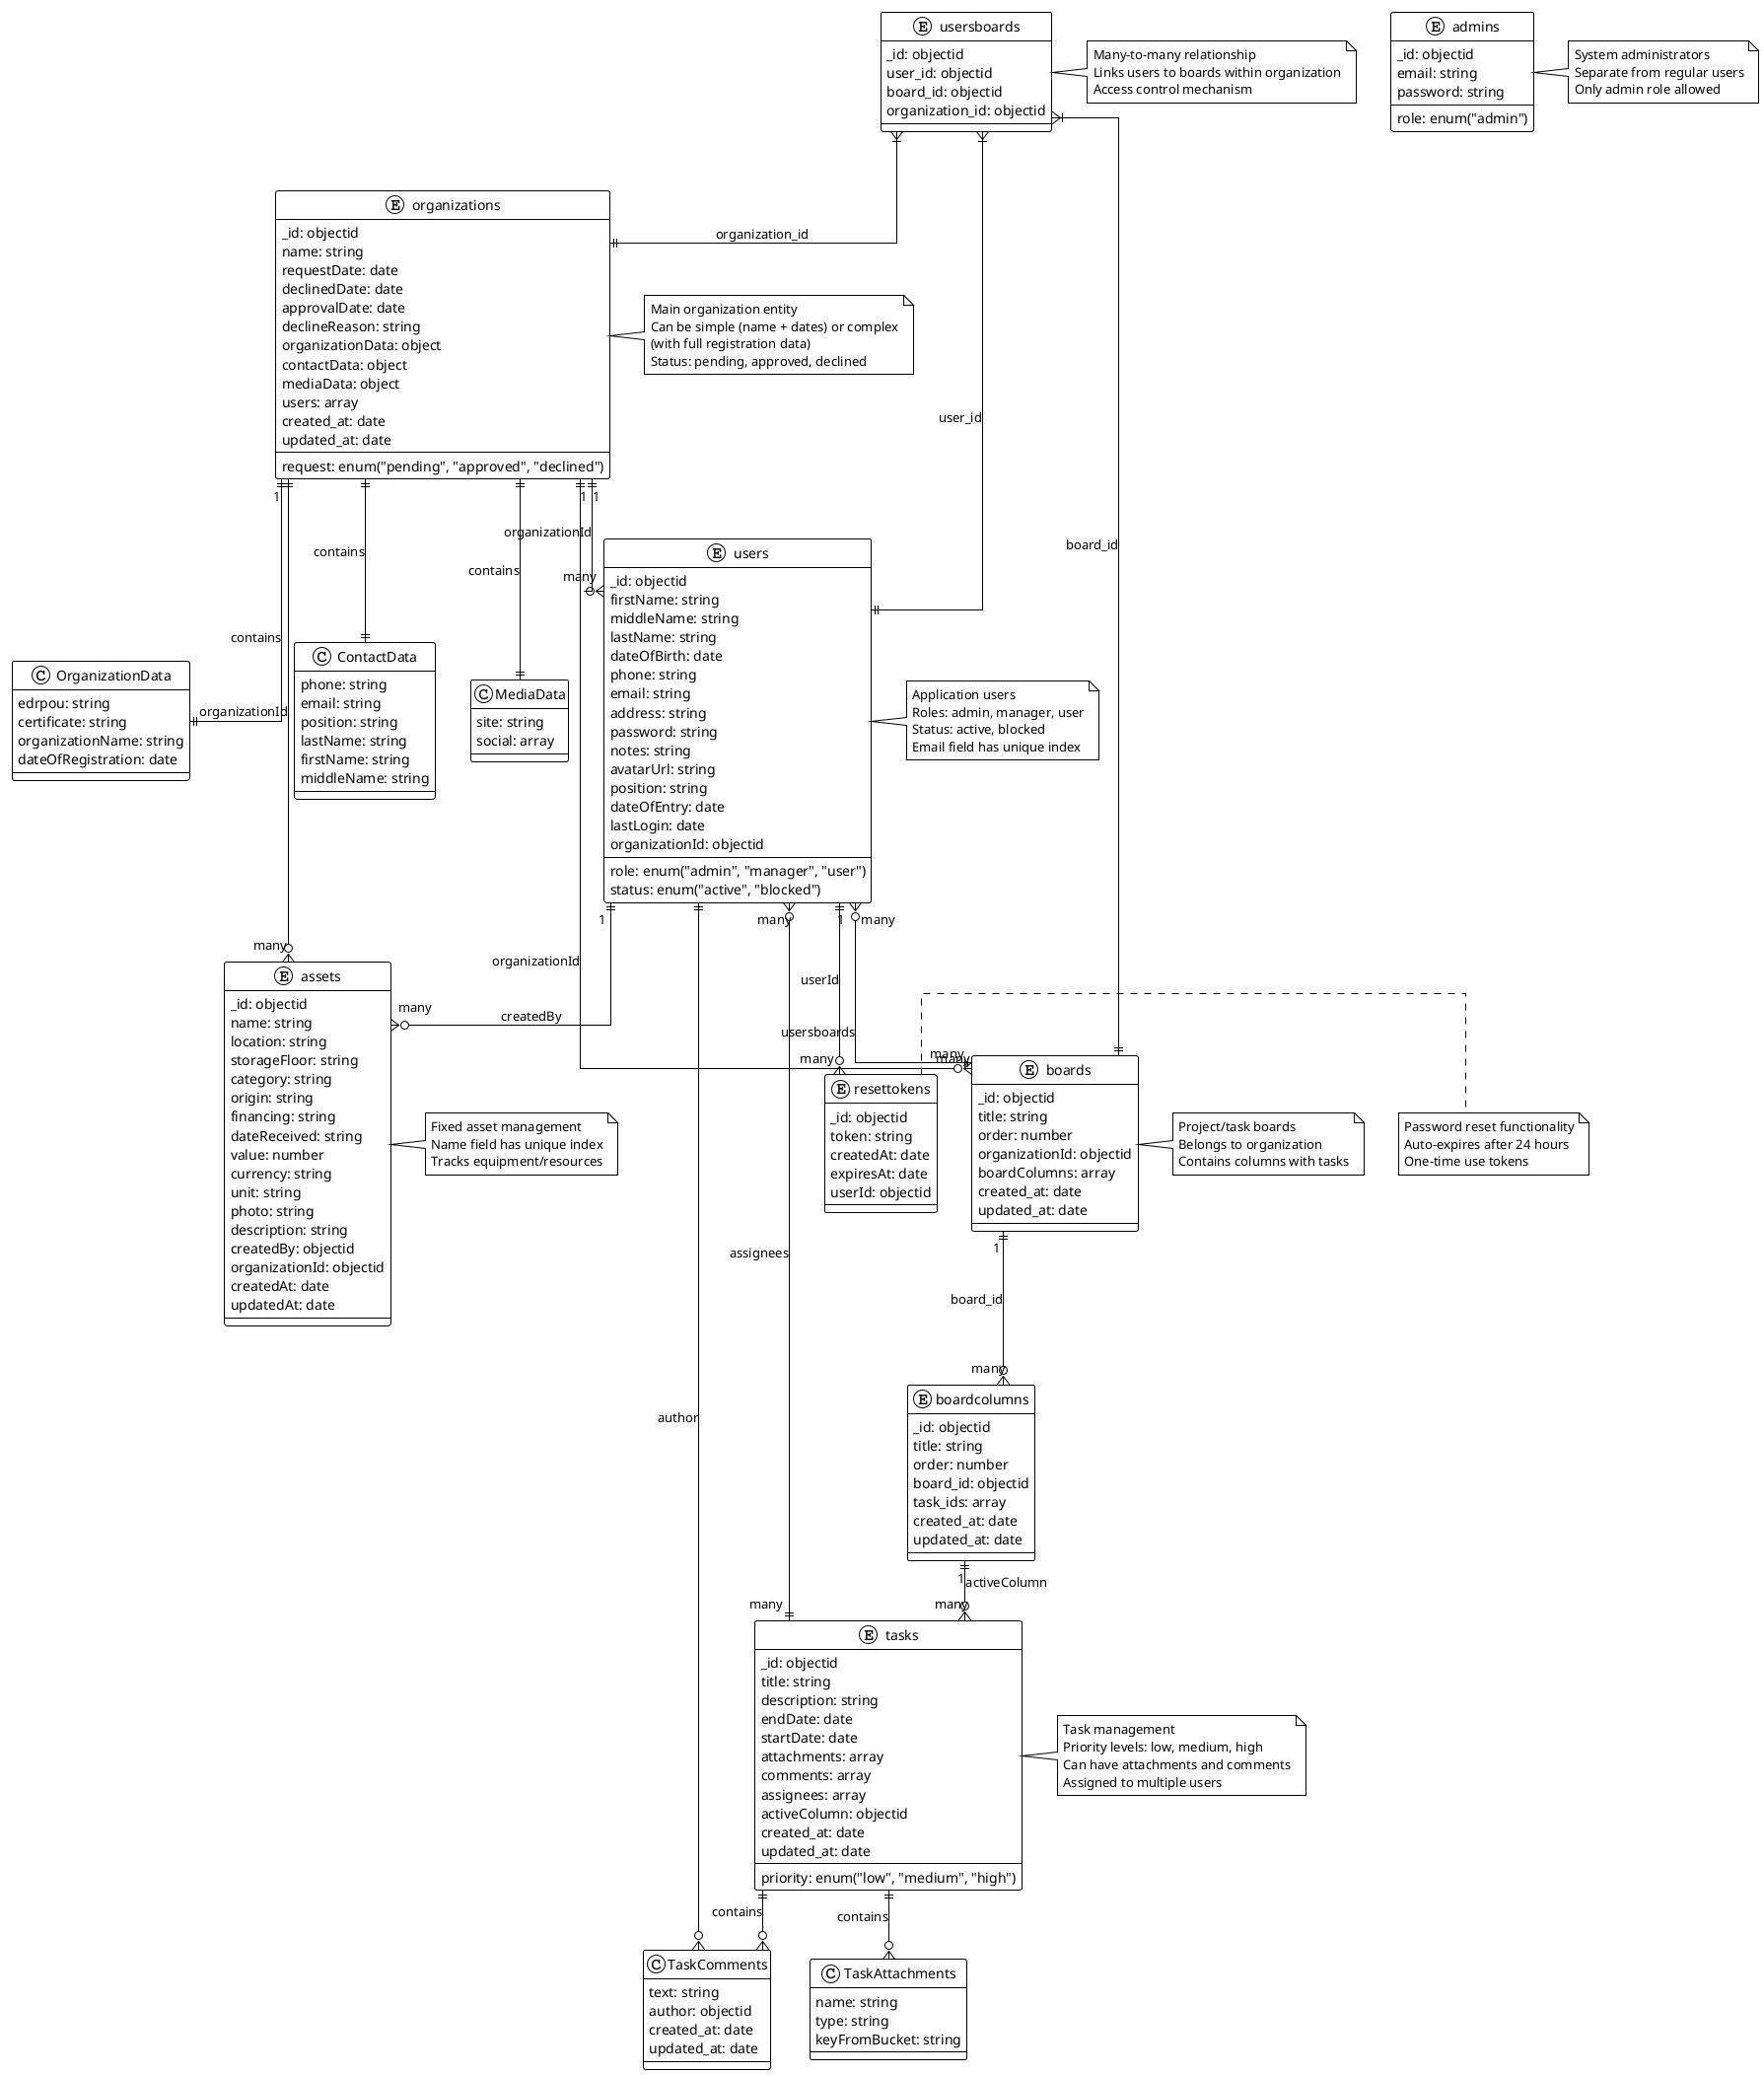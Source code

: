 
@startuml
!theme plain
top to bottom direction
skinparam linetype ortho

entity organizations {
   _id: objectid
   name: string
   requestDate: date
   declinedDate: date
   approvalDate: date
   declineReason: string
   request: enum("pending", "approved", "declined")
   organizationData: object
   contactData: object
   mediaData: object
   users: array
   created_at: date
   updated_at: date
}

class OrganizationData {
   edrpou: string
   certificate: string
   organizationName: string
   dateOfRegistration: date
}

class ContactData {
   phone: string
   email: string
   position: string
   lastName: string
   firstName: string
   middleName: string
}

class MediaData {
   site: string
   social: array
}

entity admins {
   _id: objectid
   role: enum("admin")
   email: string
   password: string
}

entity users {
   _id: objectid
   firstName: string
   middleName: string
   lastName: string
   dateOfBirth: date
   phone: string
   email: string
   address: string
   password: string
   notes: string
   avatarUrl: string
   position: string
   dateOfEntry: date
   lastLogin: date
   role: enum("admin", "manager", "user")
   status: enum("active", "blocked")
   organizationId: objectid
}

entity boards {
   _id: objectid
   title: string
   order: number
   organizationId: objectid
   boardColumns: array
   created_at: date
   updated_at: date
}

entity boardcolumns {
   _id: objectid
   title: string
   order: number
   board_id: objectid
   task_ids: array
   created_at: date
   updated_at: date
}

entity tasks {
   _id: objectid
   title: string
   description: string
   priority: enum("low", "medium", "high")
   endDate: date
   startDate: date
   attachments: array
   comments: array
   assignees: array
   activeColumn: objectid
   created_at: date
   updated_at: date
}

class TaskAttachments {
   name: string
   type: string
   keyFromBucket: string
}

class TaskComments {
   text: string
   author: objectid
   created_at: date
   updated_at: date
}

entity assets {
   _id: objectid
   name: string
   location: string
   storageFloor: string
   category: string
   origin: string
   financing: string
   dateReceived: string
   value: number
   currency: string
   unit: string
   photo: string
   description: string
   createdBy: objectid
   organizationId: objectid
   createdAt: date
   updatedAt: date
}

entity usersboards {
   _id: objectid
   user_id: objectid
   board_id: objectid
   organization_id: objectid
}

entity resettokens {
   _id: objectid
   token: string
   createdAt: date
   expiresAt: date
   userId: objectid
}

' Embedded document relationships
organizations ||--|| OrganizationData : contains
organizations ||--|| ContactData : contains
organizations ||--|| MediaData : contains
tasks ||--o{ TaskAttachments : contains
tasks ||--o{ TaskComments : contains

' Primary relationships
organizations "1" ||--o{ "many" users : organizationId
organizations "1" ||--o{ "many" boards : organizationId
organizations "1" ||--o{ "many" assets : organizationId
boards "1" ||--o{ "many" boardcolumns : board_id
boardcolumns "1" ||--o{ "many" tasks : activeColumn
users "1" ||--o{ "many" assets : createdBy
users "many" }o--|| "many" tasks : assignees
users "1" ||--o{ "many" resettokens : userId

' Many-to-many relationships
users "many" }o--|| "many" boards : usersboards
usersboards }|--|| users : user_id
usersboards }|--|| boards : board_id
usersboards }|--|| organizations : organization_id

' Comment author relationships
TaskComments }o--|| users : author

note right of organizations
  Main organization entity
  Can be simple (name + dates) or complex
  (with full registration data)
  Status: pending, approved, declined
end note

note right of users
  Application users
  Roles: admin, manager, user
  Status: active, blocked
  Email field has unique index
end note

note right of admins
  System administrators
  Separate from regular users
  Only admin role allowed
end note

note right of boards
  Project/task boards
  Belongs to organization
  Contains columns with tasks
end note

note right of tasks
  Task management
  Priority levels: low, medium, high
  Can have attachments and comments
  Assigned to multiple users
end note

note right of assets
  Fixed asset management
  Name field has unique index
  Tracks equipment/resources
end note

note right of usersboards
  Many-to-many relationship
  Links users to boards within organization
  Access control mechanism
end note

note right of resettokens
  Password reset functionality
  Auto-expires after 24 hours
  One-time use tokens
end note

@enduml